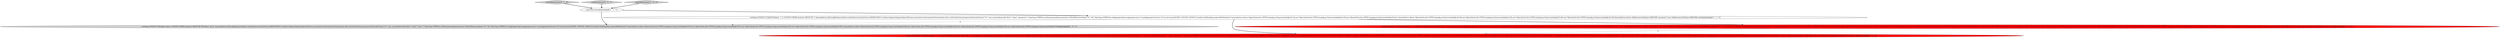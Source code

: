 digraph {
4 [style = filled, label = "testQuery(\"SELECT COALESCE(dim2, ?, ?), COUNT(*) FROM druid.foo GROUP BY 1\",ImmutableList.of(GroupByQuery.builder().setDataSource(CalciteTests.DATASOURCE1).setInterval(querySegmentSpec(Filtration.eternity())).setGranularity(Granularities.ALL).setVirtualColumns(expressionVirtualColumn(\"v0\",\"case_searched(notnull(\"dim2\"),\"dim2\",'parameter')\",ValueType.STRING)).setDimensions(dimensions(new DefaultDimensionSpec(\"v0\",\"d0\",ValueType.STRING))).setAggregatorSpecs(aggregators(new CountAggregatorFactory(\"a0\"))).setContext(QUERY_CONTEXT_DEFAULT).build()),NullHandling.replaceWithDefault()? ImmutableList.of(new Object((((edu.fdu.CPPDG.tinypdg.pe.ExpressionInfo@a31e9b,new Object((((edu.fdu.CPPDG.tinypdg.pe.ExpressionInfo@a31ea0,new Object((((edu.fdu.CPPDG.tinypdg.pe.ExpressionInfo@a31ea5): ImmutableList.of(new Object((((edu.fdu.CPPDG.tinypdg.pe.ExpressionInfo@a31ead,new Object((((edu.fdu.CPPDG.tinypdg.pe.ExpressionInfo@a31eb2,new Object((((edu.fdu.CPPDG.tinypdg.pe.ExpressionInfo@a31eb7,new Object((((edu.fdu.CPPDG.tinypdg.pe.ExpressionInfo@a31ebc),ImmutableList.of(new SqlParameter(SqlType.VARCHAR,null),new SqlParameter(SqlType.VARCHAR,\"parameter\")))@@@19@@@['0', '1', '0']", fillcolor = red, shape = ellipse image = "AAA1AAABBB2BBB"];
1 [style = filled, label = "cannotVectorize()@@@3@@@['1', '1', '1']", fillcolor = white, shape = ellipse image = "AAA0AAABBB1BBB"];
5 [style = filled, label = "testNullParameter['0', '1', '0']", fillcolor = lightgray, shape = diamond image = "AAA0AAABBB2BBB"];
6 [style = filled, label = "testNvlColumns['0', '0', '1']", fillcolor = lightgray, shape = diamond image = "AAA0AAABBB3BBB"];
3 [style = filled, label = "testQuery(\"SELECT COALESCE(dim2, ?, ?), COUNT(*) FROM druid.foo GROUP BY 1\",ImmutableList.of(GroupByQuery.builder().setDataSource(CalciteTests.DATASOURCE1).setInterval(querySegmentSpec(Filtration.eternity())).setGranularity(Granularities.ALL).setVirtualColumns(expressionVirtualColumn(\"v0\",\"case_searched(notnull(\"dim2\"),\"dim2\",'parameter')\",ValueType.STRING)).setDimensions(dimensions(new DefaultDimensionSpec(\"v0\",\"v0\",ValueType.STRING))).setAggregatorSpecs(aggregators(new CountAggregatorFactory(\"a0\"))).setContext(QUERY_CONTEXT_DEFAULT).build()),NullHandling.replaceWithDefault()? ImmutableList.of(new Object((((edu.fdu.CPPDG.tinypdg.pe.ExpressionInfo@a31da6,new Object((((edu.fdu.CPPDG.tinypdg.pe.ExpressionInfo@a31dab,new Object((((edu.fdu.CPPDG.tinypdg.pe.ExpressionInfo@a31db0): ImmutableList.of(new Object((((edu.fdu.CPPDG.tinypdg.pe.ExpressionInfo@a31db8,new Object((((edu.fdu.CPPDG.tinypdg.pe.ExpressionInfo@a31dbd,new Object((((edu.fdu.CPPDG.tinypdg.pe.ExpressionInfo@a31dc2,new Object((((edu.fdu.CPPDG.tinypdg.pe.ExpressionInfo@a31dc7),ImmutableList.of(new SqlParameter(SqlType.VARCHAR,null),new SqlParameter(SqlType.VARCHAR,\"parameter\")))@@@19@@@['1', '0', '0']", fillcolor = red, shape = ellipse image = "AAA1AAABBB1BBB"];
7 [style = filled, label = "testQuery(\"SELECT NVL(dim2, dim1), COUNT(*) FROM druid.foo GROUP BY NVL(dim2, dim1)\",ImmutableList.of(GroupByQuery.builder().setDataSource(CalciteTests.DATASOURCE1).setInterval(querySegmentSpec(Filtration.eternity())).setGranularity(Granularities.ALL).setVirtualColumns(expressionVirtualColumn(\"v0\",\"case_searched(notnull(\"dim2\"),\"dim2\",\"dim1\")\",ValueType.STRING)).setDimensions(dimensions(new DefaultDimensionSpec(\"v0\",\"d0\",ValueType.STRING))).setAggregatorSpecs(aggregators(new CountAggregatorFactory(\"a0\"))).setContext(QUERY_CONTEXT_DEFAULT).build()),NullHandling.replaceWithDefault()? ImmutableList.of(new Object((((edu.fdu.CPPDG.tinypdg.pe.ExpressionInfo@a31f19,new Object((((edu.fdu.CPPDG.tinypdg.pe.ExpressionInfo@a31f1e,new Object((((edu.fdu.CPPDG.tinypdg.pe.ExpressionInfo@a31f23,new Object((((edu.fdu.CPPDG.tinypdg.pe.ExpressionInfo@a31f28): ImmutableList.of(new Object((((edu.fdu.CPPDG.tinypdg.pe.ExpressionInfo@a31f30,new Object((((edu.fdu.CPPDG.tinypdg.pe.ExpressionInfo@a31f35,new Object((((edu.fdu.CPPDG.tinypdg.pe.ExpressionInfo@a31f3a,new Object((((edu.fdu.CPPDG.tinypdg.pe.ExpressionInfo@a31f3f))@@@4@@@['0', '0', '1']", fillcolor = lightgray, shape = ellipse image = "AAA0AAABBB3BBB"];
2 [style = filled, label = "testQuery(\"SELECT COALESCE(dim2, ?, ?), COUNT(*) FROM druid.foo GROUP BY 1\",ImmutableList.of(GroupByQuery.builder().setDataSource(CalciteTests.DATASOURCE1).setInterval(querySegmentSpec(Filtration.eternity())).setGranularity(Granularities.ALL).setVirtualColumns(expressionVirtualColumn(\"v0\",\"case_searched(notnull(\"dim2\"),\"dim2\",'parameter')\",ValueType.STRING)).setDimensions(dimensions(new DefaultDimensionSpec(\"v0\",\"d0\",ValueType.STRING))).setAggregatorSpecs(aggregators(new CountAggregatorFactory(\"a0\"))).setContext(QUERY_CONTEXT_DEFAULT).build()),NullHandling.replaceWithDefault()? ImmutableList.of(new Object((((edu.fdu.CPPDG.tinypdg.pe.ExpressionInfo@a31e24,new Object((((edu.fdu.CPPDG.tinypdg.pe.ExpressionInfo@a31e29,new Object((((edu.fdu.CPPDG.tinypdg.pe.ExpressionInfo@a31e2e): ImmutableList.of(new Object((((edu.fdu.CPPDG.tinypdg.pe.ExpressionInfo@a31e36,new Object((((edu.fdu.CPPDG.tinypdg.pe.ExpressionInfo@a31e3b,new Object((((edu.fdu.CPPDG.tinypdg.pe.ExpressionInfo@a31e40,new Object((((edu.fdu.CPPDG.tinypdg.pe.ExpressionInfo@a31e45),ImmutableList.of(new SqlParameter(SqlType.VARCHAR,\"parameter\"),new SqlParameter(SqlType.VARCHAR,null)))@@@4@@@['1', '1', '0']", fillcolor = white, shape = ellipse image = "AAA0AAABBB1BBB"];
0 [style = filled, label = "testNullParameter['1', '0', '0']", fillcolor = lightgray, shape = diamond image = "AAA0AAABBB1BBB"];
6->1 [style = bold, label=""];
5->1 [style = bold, label=""];
1->2 [style = bold, label=""];
2->7 [style = dashed, label="0"];
3->4 [style = dashed, label="0"];
2->4 [style = bold, label=""];
1->7 [style = bold, label=""];
0->1 [style = bold, label=""];
2->3 [style = bold, label=""];
}
